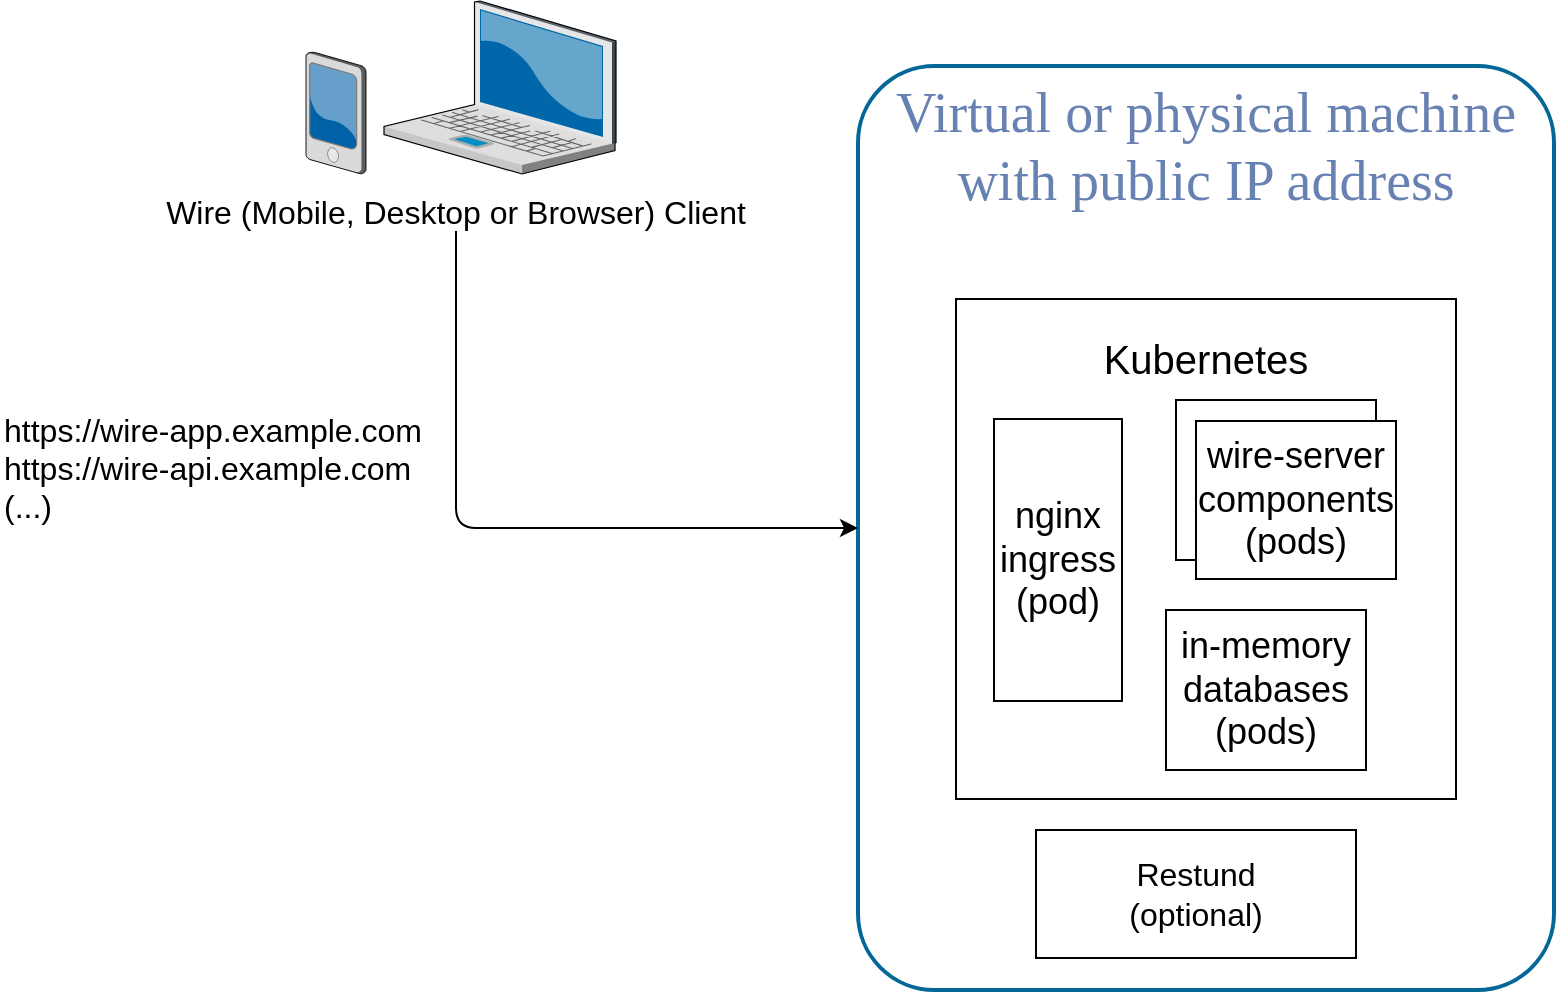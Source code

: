 <mxfile version="11.2.8" type="device" pages="1"><diagram name="Page-1" id="e3a06f82-3646-2815-327d-82caf3d4e204"><mxGraphModel dx="1262" dy="642" grid="1" gridSize="10" guides="1" tooltips="1" connect="1" arrows="1" fold="1" page="1" pageScale="1.5" pageWidth="1169" pageHeight="826" background="none" math="0" shadow="0"><root><mxCell id="0" style=";html=1;"/><mxCell id="1" style=";html=1;" parent="0"/><mxCell id="6a7d8f32e03d9370-1" value="" style="verticalLabelPosition=bottom;aspect=fixed;html=1;verticalAlign=top;strokeColor=none;shape=mxgraph.citrix.laptop_2;fillColor=#66B2FF;gradientColor=#0066CC;fontSize=14;" parent="1" vertex="1"><mxGeometry x="539.0" y="75.5" width="116" height="86.5" as="geometry"/></mxCell><mxCell id="6a7d8f32e03d9370-6" value="" style="verticalLabelPosition=bottom;aspect=fixed;html=1;verticalAlign=top;strokeColor=none;shape=mxgraph.citrix.pda;fillColor=#66B2FF;gradientColor=#0066CC;fontSize=14;" parent="1" vertex="1"><mxGeometry x="500.0" y="101" width="30" height="61" as="geometry"/></mxCell><mxCell id="L6lRWaiFYsqNyg9JIEbJ-8" value="Virtual or physical machine with public IP address" style="rounded=1;whiteSpace=wrap;html=1;shadow=0;comic=0;strokeColor=#036897;strokeWidth=2;fillColor=none;fontFamily=Verdana;fontSize=28;fontColor=#6881B3;align=center;arcSize=11;verticalAlign=top;" parent="1" vertex="1"><mxGeometry x="776" y="108" width="348" height="462" as="geometry"/></mxCell><mxCell id="L6lRWaiFYsqNyg9JIEbJ-20" value="&lt;div style=&quot;font-size: 20px&quot;&gt;Kubernetes&lt;/div&gt;&lt;div style=&quot;font-size: 20px&quot;&gt;&lt;br style=&quot;font-size: 20px&quot;&gt;&lt;/div&gt;&lt;div style=&quot;font-size: 20px&quot;&gt;&lt;br style=&quot;font-size: 20px&quot;&gt;&lt;/div&gt;&lt;div style=&quot;font-size: 20px&quot;&gt;&lt;br style=&quot;font-size: 20px&quot;&gt;&lt;/div&gt;&lt;div style=&quot;font-size: 20px&quot;&gt;&lt;br style=&quot;font-size: 20px&quot;&gt;&lt;/div&gt;&lt;div style=&quot;font-size: 20px&quot;&gt;&lt;br style=&quot;font-size: 20px&quot;&gt;&lt;/div&gt;&lt;div style=&quot;font-size: 20px&quot;&gt;&lt;br style=&quot;font-size: 20px&quot;&gt;&lt;/div&gt;&lt;div style=&quot;font-size: 20px&quot;&gt;&lt;br style=&quot;font-size: 20px&quot;&gt;&lt;/div&gt;&lt;div style=&quot;font-size: 20px&quot;&gt;&lt;br style=&quot;font-size: 20px&quot;&gt;&lt;/div&gt;" style="whiteSpace=wrap;html=1;aspect=fixed;fontSize=20;" parent="1" vertex="1"><mxGeometry x="825" y="224.5" width="250" height="250" as="geometry"/></mxCell><mxCell id="L6lRWaiFYsqNyg9JIEbJ-59" value="&lt;div&gt;Restund&lt;br&gt;&lt;/div&gt;&lt;div&gt;(optional)&lt;br&gt;&lt;/div&gt;" style="rounded=0;whiteSpace=wrap;html=1;fontSize=16;" parent="1" vertex="1"><mxGeometry x="865" y="490" width="160" height="64" as="geometry"/></mxCell><UserObject label="https://wire-app.example.com&lt;br&gt;&lt;div&gt;https://wire-api.example.com&lt;/div&gt;(...)" link="https://wire-app.example.comhttps://wire-api.example.com(...)" id="L6lRWaiFYsqNyg9JIEbJ-68"><mxCell style="text;html=1;fontSize=16;" parent="1" vertex="1"><mxGeometry x="347" y="274" width="250" height="30" as="geometry"/></mxCell></UserObject><mxCell id="L6lRWaiFYsqNyg9JIEbJ-69" value="Wire (Mobile, Desktop or Browser) Client" style="text;html=1;strokeColor=none;fillColor=none;align=center;verticalAlign=middle;whiteSpace=wrap;rounded=0;fontSize=16;" parent="1" vertex="1"><mxGeometry x="415" y="170.5" width="320" height="20" as="geometry"/></mxCell><mxCell id="L6lRWaiFYsqNyg9JIEbJ-71" value="" style="endArrow=classic;html=1;fontSize=16;exitX=0.5;exitY=1;exitDx=0;exitDy=0;edgeStyle=orthogonalEdgeStyle;" parent="1" source="L6lRWaiFYsqNyg9JIEbJ-69" target="L6lRWaiFYsqNyg9JIEbJ-8" edge="1"><mxGeometry width="50" height="50" relative="1" as="geometry"><mxPoint x="525" y="393" as="sourcePoint"/><mxPoint x="650" y="305" as="targetPoint"/></mxGeometry></mxCell><mxCell id="OI5r5fzGcLIYCIhBnp5a-3" value="nginx ingress&lt;br style=&quot;font-size: 18px;&quot;&gt;(pod)" style="rounded=0;whiteSpace=wrap;html=1;fontSize=18;" vertex="1" parent="1"><mxGeometry x="844" y="284.5" width="64" height="141" as="geometry"/></mxCell><mxCell id="OI5r5fzGcLIYCIhBnp5a-4" value="" style="rounded=0;whiteSpace=wrap;html=1;fontSize=18;" vertex="1" parent="1"><mxGeometry x="935" y="275" width="100" height="80" as="geometry"/></mxCell><mxCell id="OI5r5fzGcLIYCIhBnp5a-5" value="wire-server components&lt;br style=&quot;font-size: 18px;&quot;&gt;(pods)" style="rounded=0;whiteSpace=wrap;html=1;fontSize=18;" vertex="1" parent="1"><mxGeometry x="945" y="285.5" width="100" height="79" as="geometry"/></mxCell><mxCell id="OI5r5fzGcLIYCIhBnp5a-6" value="in-memory databases&lt;br style=&quot;font-size: 18px;&quot;&gt;(pods)" style="rounded=0;whiteSpace=wrap;html=1;fontSize=18;" vertex="1" parent="1"><mxGeometry x="930" y="380" width="100" height="80" as="geometry"/></mxCell></root></mxGraphModel></diagram></mxfile>